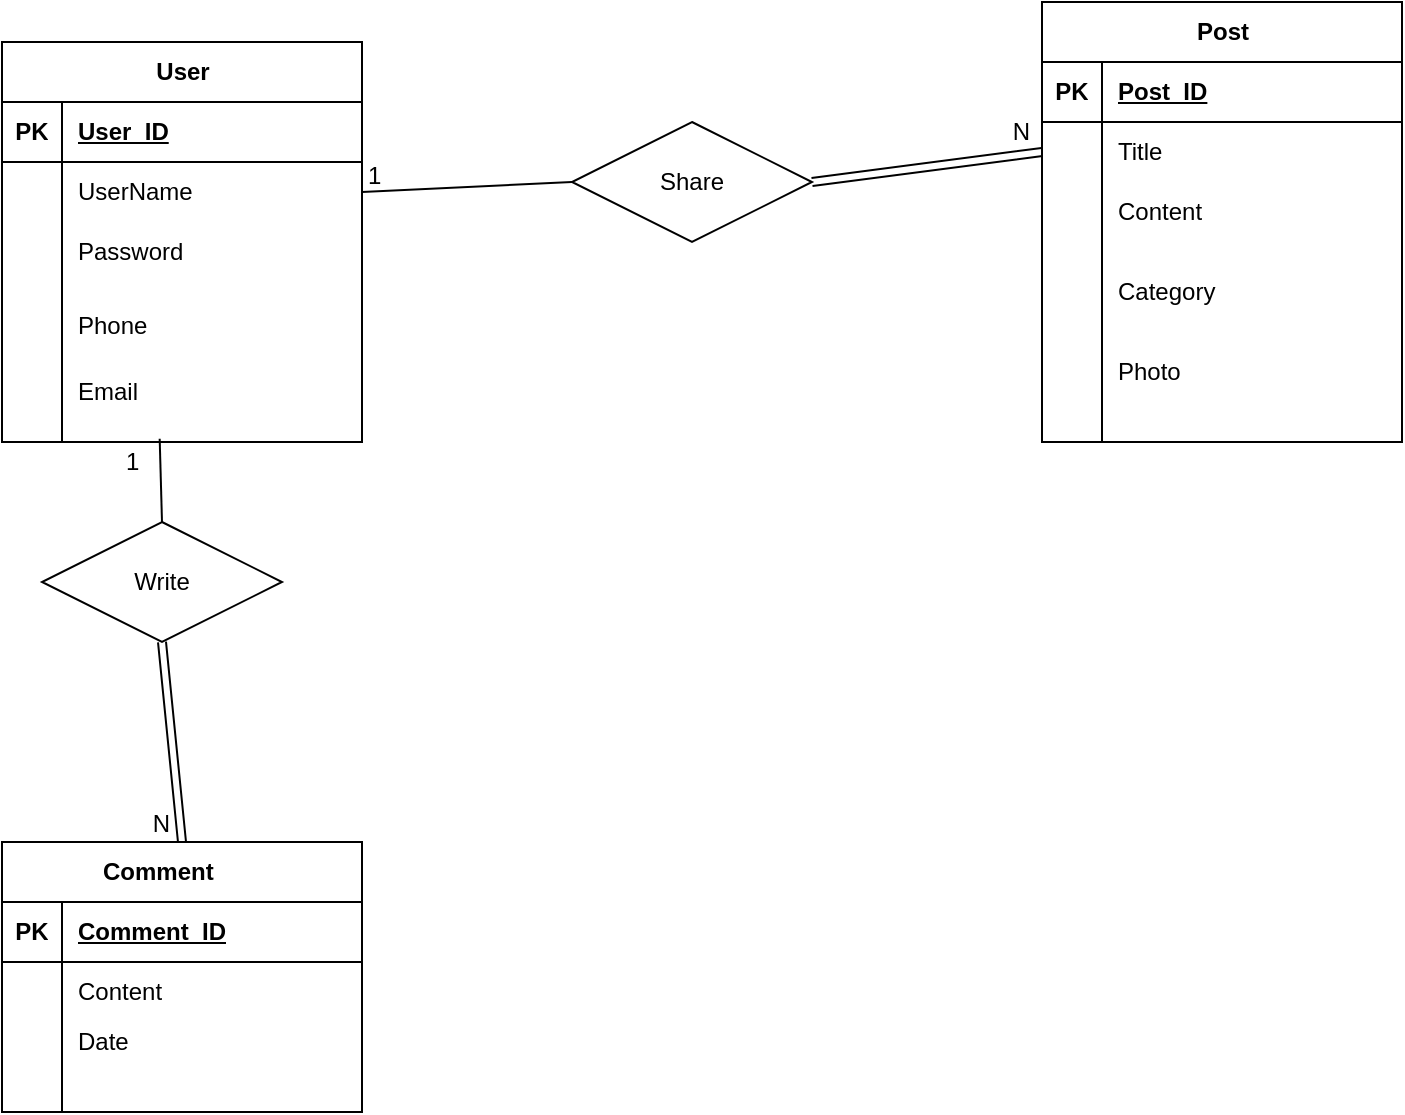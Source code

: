 <mxfile version="24.0.4" type="device">
  <diagram id="R2lEEEUBdFMjLlhIrx00" name="Page-1">
    <mxGraphModel dx="1050" dy="621" grid="1" gridSize="10" guides="1" tooltips="1" connect="1" arrows="1" fold="1" page="1" pageScale="1" pageWidth="850" pageHeight="1100" math="0" shadow="0" extFonts="Permanent Marker^https://fonts.googleapis.com/css?family=Permanent+Marker">
      <root>
        <mxCell id="0" />
        <mxCell id="1" parent="0" />
        <mxCell id="hCJw4nA1il6jljmYPLVk-13" value="User" style="shape=table;startSize=30;container=1;collapsible=1;childLayout=tableLayout;fixedRows=1;rowLines=0;fontStyle=1;align=center;resizeLast=1;html=1;" parent="1" vertex="1">
          <mxGeometry x="80" y="270" width="180" height="200" as="geometry" />
        </mxCell>
        <mxCell id="hCJw4nA1il6jljmYPLVk-14" value="" style="shape=tableRow;horizontal=0;startSize=0;swimlaneHead=0;swimlaneBody=0;fillColor=none;collapsible=0;dropTarget=0;points=[[0,0.5],[1,0.5]];portConstraint=eastwest;top=0;left=0;right=0;bottom=1;" parent="hCJw4nA1il6jljmYPLVk-13" vertex="1">
          <mxGeometry y="30" width="180" height="30" as="geometry" />
        </mxCell>
        <mxCell id="hCJw4nA1il6jljmYPLVk-15" value="PK" style="shape=partialRectangle;connectable=0;fillColor=none;top=0;left=0;bottom=0;right=0;fontStyle=1;overflow=hidden;whiteSpace=wrap;html=1;" parent="hCJw4nA1il6jljmYPLVk-14" vertex="1">
          <mxGeometry width="30" height="30" as="geometry">
            <mxRectangle width="30" height="30" as="alternateBounds" />
          </mxGeometry>
        </mxCell>
        <mxCell id="hCJw4nA1il6jljmYPLVk-16" value="User_ID&lt;span style=&quot;white-space: pre;&quot;&gt;&#x9;&lt;/span&gt;" style="shape=partialRectangle;connectable=0;fillColor=none;top=0;left=0;bottom=0;right=0;align=left;spacingLeft=6;fontStyle=5;overflow=hidden;whiteSpace=wrap;html=1;" parent="hCJw4nA1il6jljmYPLVk-14" vertex="1">
          <mxGeometry x="30" width="150" height="30" as="geometry">
            <mxRectangle width="150" height="30" as="alternateBounds" />
          </mxGeometry>
        </mxCell>
        <mxCell id="hCJw4nA1il6jljmYPLVk-17" value="" style="shape=tableRow;horizontal=0;startSize=0;swimlaneHead=0;swimlaneBody=0;fillColor=none;collapsible=0;dropTarget=0;points=[[0,0.5],[1,0.5]];portConstraint=eastwest;top=0;left=0;right=0;bottom=0;" parent="hCJw4nA1il6jljmYPLVk-13" vertex="1">
          <mxGeometry y="60" width="180" height="30" as="geometry" />
        </mxCell>
        <mxCell id="hCJw4nA1il6jljmYPLVk-18" value="" style="shape=partialRectangle;connectable=0;fillColor=none;top=0;left=0;bottom=0;right=0;editable=1;overflow=hidden;whiteSpace=wrap;html=1;" parent="hCJw4nA1il6jljmYPLVk-17" vertex="1">
          <mxGeometry width="30" height="30" as="geometry">
            <mxRectangle width="30" height="30" as="alternateBounds" />
          </mxGeometry>
        </mxCell>
        <mxCell id="hCJw4nA1il6jljmYPLVk-19" value="UserName&lt;span style=&quot;white-space: pre;&quot;&gt;&#x9;&lt;/span&gt;" style="shape=partialRectangle;connectable=0;fillColor=none;top=0;left=0;bottom=0;right=0;align=left;spacingLeft=6;overflow=hidden;whiteSpace=wrap;html=1;" parent="hCJw4nA1il6jljmYPLVk-17" vertex="1">
          <mxGeometry x="30" width="150" height="30" as="geometry">
            <mxRectangle width="150" height="30" as="alternateBounds" />
          </mxGeometry>
        </mxCell>
        <mxCell id="hCJw4nA1il6jljmYPLVk-20" value="" style="shape=tableRow;horizontal=0;startSize=0;swimlaneHead=0;swimlaneBody=0;fillColor=none;collapsible=0;dropTarget=0;points=[[0,0.5],[1,0.5]];portConstraint=eastwest;top=0;left=0;right=0;bottom=0;" parent="hCJw4nA1il6jljmYPLVk-13" vertex="1">
          <mxGeometry y="90" width="180" height="30" as="geometry" />
        </mxCell>
        <mxCell id="hCJw4nA1il6jljmYPLVk-21" value="" style="shape=partialRectangle;connectable=0;fillColor=none;top=0;left=0;bottom=0;right=0;editable=1;overflow=hidden;whiteSpace=wrap;html=1;" parent="hCJw4nA1il6jljmYPLVk-20" vertex="1">
          <mxGeometry width="30" height="30" as="geometry">
            <mxRectangle width="30" height="30" as="alternateBounds" />
          </mxGeometry>
        </mxCell>
        <mxCell id="hCJw4nA1il6jljmYPLVk-22" value="Password" style="shape=partialRectangle;connectable=0;fillColor=none;top=0;left=0;bottom=0;right=0;align=left;spacingLeft=6;overflow=hidden;whiteSpace=wrap;html=1;" parent="hCJw4nA1il6jljmYPLVk-20" vertex="1">
          <mxGeometry x="30" width="150" height="30" as="geometry">
            <mxRectangle width="150" height="30" as="alternateBounds" />
          </mxGeometry>
        </mxCell>
        <mxCell id="hCJw4nA1il6jljmYPLVk-23" value="" style="shape=tableRow;horizontal=0;startSize=0;swimlaneHead=0;swimlaneBody=0;fillColor=none;collapsible=0;dropTarget=0;points=[[0,0.5],[1,0.5]];portConstraint=eastwest;top=0;left=0;right=0;bottom=0;" parent="hCJw4nA1il6jljmYPLVk-13" vertex="1">
          <mxGeometry y="120" width="180" height="80" as="geometry" />
        </mxCell>
        <mxCell id="hCJw4nA1il6jljmYPLVk-24" value="" style="shape=partialRectangle;connectable=0;fillColor=none;top=0;left=0;bottom=0;right=0;editable=1;overflow=hidden;whiteSpace=wrap;html=1;" parent="hCJw4nA1il6jljmYPLVk-23" vertex="1">
          <mxGeometry width="30" height="80" as="geometry">
            <mxRectangle width="30" height="80" as="alternateBounds" />
          </mxGeometry>
        </mxCell>
        <mxCell id="hCJw4nA1il6jljmYPLVk-25" value="" style="shape=partialRectangle;connectable=0;fillColor=none;top=0;left=0;bottom=0;right=0;align=left;spacingLeft=6;overflow=hidden;whiteSpace=wrap;html=1;" parent="hCJw4nA1il6jljmYPLVk-23" vertex="1">
          <mxGeometry x="30" width="150" height="80" as="geometry">
            <mxRectangle width="150" height="80" as="alternateBounds" />
          </mxGeometry>
        </mxCell>
        <mxCell id="hCJw4nA1il6jljmYPLVk-26" value="Comment&lt;span style=&quot;white-space: pre;&quot;&gt;&#x9;&lt;/span&gt;" style="shape=table;startSize=30;container=1;collapsible=1;childLayout=tableLayout;fixedRows=1;rowLines=0;fontStyle=1;align=center;resizeLast=1;html=1;" parent="1" vertex="1">
          <mxGeometry x="80" y="670" width="180" height="135" as="geometry" />
        </mxCell>
        <mxCell id="hCJw4nA1il6jljmYPLVk-27" value="" style="shape=tableRow;horizontal=0;startSize=0;swimlaneHead=0;swimlaneBody=0;fillColor=none;collapsible=0;dropTarget=0;points=[[0,0.5],[1,0.5]];portConstraint=eastwest;top=0;left=0;right=0;bottom=1;" parent="hCJw4nA1il6jljmYPLVk-26" vertex="1">
          <mxGeometry y="30" width="180" height="30" as="geometry" />
        </mxCell>
        <mxCell id="hCJw4nA1il6jljmYPLVk-28" value="PK" style="shape=partialRectangle;connectable=0;fillColor=none;top=0;left=0;bottom=0;right=0;fontStyle=1;overflow=hidden;whiteSpace=wrap;html=1;" parent="hCJw4nA1il6jljmYPLVk-27" vertex="1">
          <mxGeometry width="30" height="30" as="geometry">
            <mxRectangle width="30" height="30" as="alternateBounds" />
          </mxGeometry>
        </mxCell>
        <mxCell id="hCJw4nA1il6jljmYPLVk-29" value="Comment_ID" style="shape=partialRectangle;connectable=0;fillColor=none;top=0;left=0;bottom=0;right=0;align=left;spacingLeft=6;fontStyle=5;overflow=hidden;whiteSpace=wrap;html=1;" parent="hCJw4nA1il6jljmYPLVk-27" vertex="1">
          <mxGeometry x="30" width="150" height="30" as="geometry">
            <mxRectangle width="150" height="30" as="alternateBounds" />
          </mxGeometry>
        </mxCell>
        <mxCell id="hCJw4nA1il6jljmYPLVk-30" value="" style="shape=tableRow;horizontal=0;startSize=0;swimlaneHead=0;swimlaneBody=0;fillColor=none;collapsible=0;dropTarget=0;points=[[0,0.5],[1,0.5]];portConstraint=eastwest;top=0;left=0;right=0;bottom=0;" parent="hCJw4nA1il6jljmYPLVk-26" vertex="1">
          <mxGeometry y="60" width="180" height="30" as="geometry" />
        </mxCell>
        <mxCell id="hCJw4nA1il6jljmYPLVk-31" value="" style="shape=partialRectangle;connectable=0;fillColor=none;top=0;left=0;bottom=0;right=0;editable=1;overflow=hidden;whiteSpace=wrap;html=1;" parent="hCJw4nA1il6jljmYPLVk-30" vertex="1">
          <mxGeometry width="30" height="30" as="geometry">
            <mxRectangle width="30" height="30" as="alternateBounds" />
          </mxGeometry>
        </mxCell>
        <mxCell id="hCJw4nA1il6jljmYPLVk-32" value="Content" style="shape=partialRectangle;connectable=0;fillColor=none;top=0;left=0;bottom=0;right=0;align=left;spacingLeft=6;overflow=hidden;whiteSpace=wrap;html=1;" parent="hCJw4nA1il6jljmYPLVk-30" vertex="1">
          <mxGeometry x="30" width="150" height="30" as="geometry">
            <mxRectangle width="150" height="30" as="alternateBounds" />
          </mxGeometry>
        </mxCell>
        <mxCell id="hCJw4nA1il6jljmYPLVk-33" value="" style="shape=tableRow;horizontal=0;startSize=0;swimlaneHead=0;swimlaneBody=0;fillColor=none;collapsible=0;dropTarget=0;points=[[0,0.5],[1,0.5]];portConstraint=eastwest;top=0;left=0;right=0;bottom=0;" parent="hCJw4nA1il6jljmYPLVk-26" vertex="1">
          <mxGeometry y="90" width="180" height="20" as="geometry" />
        </mxCell>
        <mxCell id="hCJw4nA1il6jljmYPLVk-34" value="" style="shape=partialRectangle;connectable=0;fillColor=none;top=0;left=0;bottom=0;right=0;editable=1;overflow=hidden;whiteSpace=wrap;html=1;" parent="hCJw4nA1il6jljmYPLVk-33" vertex="1">
          <mxGeometry width="30" height="20" as="geometry">
            <mxRectangle width="30" height="20" as="alternateBounds" />
          </mxGeometry>
        </mxCell>
        <mxCell id="hCJw4nA1il6jljmYPLVk-35" value="Date" style="shape=partialRectangle;connectable=0;fillColor=none;top=0;left=0;bottom=0;right=0;align=left;spacingLeft=6;overflow=hidden;whiteSpace=wrap;html=1;" parent="hCJw4nA1il6jljmYPLVk-33" vertex="1">
          <mxGeometry x="30" width="150" height="20" as="geometry">
            <mxRectangle width="150" height="20" as="alternateBounds" />
          </mxGeometry>
        </mxCell>
        <mxCell id="hCJw4nA1il6jljmYPLVk-36" value="" style="shape=tableRow;horizontal=0;startSize=0;swimlaneHead=0;swimlaneBody=0;fillColor=none;collapsible=0;dropTarget=0;points=[[0,0.5],[1,0.5]];portConstraint=eastwest;top=0;left=0;right=0;bottom=0;" parent="hCJw4nA1il6jljmYPLVk-26" vertex="1">
          <mxGeometry y="110" width="180" height="25" as="geometry" />
        </mxCell>
        <mxCell id="hCJw4nA1il6jljmYPLVk-37" value="" style="shape=partialRectangle;connectable=0;fillColor=none;top=0;left=0;bottom=0;right=0;editable=1;overflow=hidden;whiteSpace=wrap;html=1;" parent="hCJw4nA1il6jljmYPLVk-36" vertex="1">
          <mxGeometry width="30" height="25" as="geometry">
            <mxRectangle width="30" height="25" as="alternateBounds" />
          </mxGeometry>
        </mxCell>
        <mxCell id="hCJw4nA1il6jljmYPLVk-38" value="" style="shape=partialRectangle;connectable=0;fillColor=none;top=0;left=0;bottom=0;right=0;align=left;spacingLeft=6;overflow=hidden;whiteSpace=wrap;html=1;" parent="hCJw4nA1il6jljmYPLVk-36" vertex="1">
          <mxGeometry x="30" width="150" height="25" as="geometry">
            <mxRectangle width="150" height="25" as="alternateBounds" />
          </mxGeometry>
        </mxCell>
        <mxCell id="hCJw4nA1il6jljmYPLVk-57" value="Post" style="shape=table;startSize=30;container=1;collapsible=1;childLayout=tableLayout;fixedRows=1;rowLines=0;fontStyle=1;align=center;resizeLast=1;html=1;" parent="1" vertex="1">
          <mxGeometry x="600" y="250" width="180" height="220" as="geometry" />
        </mxCell>
        <mxCell id="hCJw4nA1il6jljmYPLVk-58" value="" style="shape=tableRow;horizontal=0;startSize=0;swimlaneHead=0;swimlaneBody=0;fillColor=none;collapsible=0;dropTarget=0;points=[[0,0.5],[1,0.5]];portConstraint=eastwest;top=0;left=0;right=0;bottom=1;" parent="hCJw4nA1il6jljmYPLVk-57" vertex="1">
          <mxGeometry y="30" width="180" height="30" as="geometry" />
        </mxCell>
        <mxCell id="hCJw4nA1il6jljmYPLVk-59" value="PK" style="shape=partialRectangle;connectable=0;fillColor=none;top=0;left=0;bottom=0;right=0;fontStyle=1;overflow=hidden;whiteSpace=wrap;html=1;" parent="hCJw4nA1il6jljmYPLVk-58" vertex="1">
          <mxGeometry width="30" height="30" as="geometry">
            <mxRectangle width="30" height="30" as="alternateBounds" />
          </mxGeometry>
        </mxCell>
        <mxCell id="hCJw4nA1il6jljmYPLVk-60" value="Post_ID" style="shape=partialRectangle;connectable=0;fillColor=none;top=0;left=0;bottom=0;right=0;align=left;spacingLeft=6;fontStyle=5;overflow=hidden;whiteSpace=wrap;html=1;" parent="hCJw4nA1il6jljmYPLVk-58" vertex="1">
          <mxGeometry x="30" width="150" height="30" as="geometry">
            <mxRectangle width="150" height="30" as="alternateBounds" />
          </mxGeometry>
        </mxCell>
        <mxCell id="hCJw4nA1il6jljmYPLVk-61" value="" style="shape=tableRow;horizontal=0;startSize=0;swimlaneHead=0;swimlaneBody=0;fillColor=none;collapsible=0;dropTarget=0;points=[[0,0.5],[1,0.5]];portConstraint=eastwest;top=0;left=0;right=0;bottom=0;" parent="hCJw4nA1il6jljmYPLVk-57" vertex="1">
          <mxGeometry y="60" width="180" height="30" as="geometry" />
        </mxCell>
        <mxCell id="hCJw4nA1il6jljmYPLVk-62" value="" style="shape=partialRectangle;connectable=0;fillColor=none;top=0;left=0;bottom=0;right=0;editable=1;overflow=hidden;whiteSpace=wrap;html=1;" parent="hCJw4nA1il6jljmYPLVk-61" vertex="1">
          <mxGeometry width="30" height="30" as="geometry">
            <mxRectangle width="30" height="30" as="alternateBounds" />
          </mxGeometry>
        </mxCell>
        <mxCell id="hCJw4nA1il6jljmYPLVk-63" value="Title&lt;span style=&quot;white-space: pre;&quot;&gt;&#x9;&lt;/span&gt;" style="shape=partialRectangle;connectable=0;fillColor=none;top=0;left=0;bottom=0;right=0;align=left;spacingLeft=6;overflow=hidden;whiteSpace=wrap;html=1;" parent="hCJw4nA1il6jljmYPLVk-61" vertex="1">
          <mxGeometry x="30" width="150" height="30" as="geometry">
            <mxRectangle width="150" height="30" as="alternateBounds" />
          </mxGeometry>
        </mxCell>
        <mxCell id="hCJw4nA1il6jljmYPLVk-64" value="" style="shape=tableRow;horizontal=0;startSize=0;swimlaneHead=0;swimlaneBody=0;fillColor=none;collapsible=0;dropTarget=0;points=[[0,0.5],[1,0.5]];portConstraint=eastwest;top=0;left=0;right=0;bottom=0;" parent="hCJw4nA1il6jljmYPLVk-57" vertex="1">
          <mxGeometry y="90" width="180" height="30" as="geometry" />
        </mxCell>
        <mxCell id="hCJw4nA1il6jljmYPLVk-65" value="" style="shape=partialRectangle;connectable=0;fillColor=none;top=0;left=0;bottom=0;right=0;editable=1;overflow=hidden;whiteSpace=wrap;html=1;" parent="hCJw4nA1il6jljmYPLVk-64" vertex="1">
          <mxGeometry width="30" height="30" as="geometry">
            <mxRectangle width="30" height="30" as="alternateBounds" />
          </mxGeometry>
        </mxCell>
        <mxCell id="hCJw4nA1il6jljmYPLVk-66" value="Content" style="shape=partialRectangle;connectable=0;fillColor=none;top=0;left=0;bottom=0;right=0;align=left;spacingLeft=6;overflow=hidden;whiteSpace=wrap;html=1;" parent="hCJw4nA1il6jljmYPLVk-64" vertex="1">
          <mxGeometry x="30" width="150" height="30" as="geometry">
            <mxRectangle width="150" height="30" as="alternateBounds" />
          </mxGeometry>
        </mxCell>
        <mxCell id="hCJw4nA1il6jljmYPLVk-67" value="" style="shape=tableRow;horizontal=0;startSize=0;swimlaneHead=0;swimlaneBody=0;fillColor=none;collapsible=0;dropTarget=0;points=[[0,0.5],[1,0.5]];portConstraint=eastwest;top=0;left=0;right=0;bottom=0;" parent="hCJw4nA1il6jljmYPLVk-57" vertex="1">
          <mxGeometry y="120" width="180" height="100" as="geometry" />
        </mxCell>
        <mxCell id="hCJw4nA1il6jljmYPLVk-68" value="" style="shape=partialRectangle;connectable=0;fillColor=none;top=0;left=0;bottom=0;right=0;editable=1;overflow=hidden;whiteSpace=wrap;html=1;" parent="hCJw4nA1il6jljmYPLVk-67" vertex="1">
          <mxGeometry width="30" height="100" as="geometry">
            <mxRectangle width="30" height="100" as="alternateBounds" />
          </mxGeometry>
        </mxCell>
        <mxCell id="hCJw4nA1il6jljmYPLVk-69" value="" style="shape=partialRectangle;connectable=0;fillColor=none;top=0;left=0;bottom=0;right=0;align=left;spacingLeft=6;overflow=hidden;whiteSpace=wrap;html=1;" parent="hCJw4nA1il6jljmYPLVk-67" vertex="1">
          <mxGeometry x="30" width="150" height="100" as="geometry">
            <mxRectangle width="150" height="100" as="alternateBounds" />
          </mxGeometry>
        </mxCell>
        <mxCell id="hCJw4nA1il6jljmYPLVk-83" value="Write" style="shape=rhombus;perimeter=rhombusPerimeter;whiteSpace=wrap;html=1;align=center;" parent="1" vertex="1">
          <mxGeometry x="100" y="510" width="120" height="60" as="geometry" />
        </mxCell>
        <mxCell id="hCJw4nA1il6jljmYPLVk-85" value="" style="endArrow=none;html=1;rounded=0;exitX=0.438;exitY=0.98;exitDx=0;exitDy=0;exitPerimeter=0;entryX=0.5;entryY=0;entryDx=0;entryDy=0;" parent="1" source="hCJw4nA1il6jljmYPLVk-23" target="hCJw4nA1il6jljmYPLVk-83" edge="1">
          <mxGeometry relative="1" as="geometry">
            <mxPoint x="120" y="470" as="sourcePoint" />
            <mxPoint x="280" y="470" as="targetPoint" />
          </mxGeometry>
        </mxCell>
        <mxCell id="hCJw4nA1il6jljmYPLVk-86" value="1" style="resizable=0;html=1;whiteSpace=wrap;align=left;verticalAlign=bottom;" parent="hCJw4nA1il6jljmYPLVk-85" connectable="0" vertex="1">
          <mxGeometry x="-1" relative="1" as="geometry">
            <mxPoint x="-19" y="20" as="offset" />
          </mxGeometry>
        </mxCell>
        <mxCell id="hCJw4nA1il6jljmYPLVk-90" value="" style="shape=link;html=1;rounded=0;exitX=0.5;exitY=1;exitDx=0;exitDy=0;entryX=0.5;entryY=0;entryDx=0;entryDy=0;" parent="1" source="hCJw4nA1il6jljmYPLVk-83" target="hCJw4nA1il6jljmYPLVk-26" edge="1">
          <mxGeometry relative="1" as="geometry">
            <mxPoint x="170" y="614.5" as="sourcePoint" />
            <mxPoint x="330" y="614.5" as="targetPoint" />
          </mxGeometry>
        </mxCell>
        <mxCell id="hCJw4nA1il6jljmYPLVk-91" value="N" style="resizable=0;html=1;whiteSpace=wrap;align=right;verticalAlign=bottom;" parent="hCJw4nA1il6jljmYPLVk-90" connectable="0" vertex="1">
          <mxGeometry x="1" relative="1" as="geometry">
            <mxPoint x="-5" y="-1" as="offset" />
          </mxGeometry>
        </mxCell>
        <mxCell id="hCJw4nA1il6jljmYPLVk-92" value="Share" style="shape=rhombus;perimeter=rhombusPerimeter;whiteSpace=wrap;html=1;align=center;" parent="1" vertex="1">
          <mxGeometry x="365" y="310" width="120" height="60" as="geometry" />
        </mxCell>
        <mxCell id="hCJw4nA1il6jljmYPLVk-95" value="" style="endArrow=none;html=1;rounded=0;exitX=1;exitY=0.5;exitDx=0;exitDy=0;entryX=0;entryY=0.5;entryDx=0;entryDy=0;" parent="1" source="hCJw4nA1il6jljmYPLVk-17" target="hCJw4nA1il6jljmYPLVk-92" edge="1">
          <mxGeometry relative="1" as="geometry">
            <mxPoint x="300" y="360" as="sourcePoint" />
            <mxPoint x="301" y="460" as="targetPoint" />
          </mxGeometry>
        </mxCell>
        <mxCell id="hCJw4nA1il6jljmYPLVk-96" value="1" style="resizable=0;html=1;whiteSpace=wrap;align=left;verticalAlign=bottom;" parent="hCJw4nA1il6jljmYPLVk-95" connectable="0" vertex="1">
          <mxGeometry x="-1" relative="1" as="geometry">
            <mxPoint x="1" as="offset" />
          </mxGeometry>
        </mxCell>
        <mxCell id="hCJw4nA1il6jljmYPLVk-97" value="" style="shape=link;html=1;rounded=0;exitX=1;exitY=0.5;exitDx=0;exitDy=0;entryX=0;entryY=0.5;entryDx=0;entryDy=0;" parent="1" source="hCJw4nA1il6jljmYPLVk-92" target="hCJw4nA1il6jljmYPLVk-61" edge="1">
          <mxGeometry relative="1" as="geometry">
            <mxPoint x="550" y="340" as="sourcePoint" />
            <mxPoint x="550" y="440" as="targetPoint" />
          </mxGeometry>
        </mxCell>
        <mxCell id="hCJw4nA1il6jljmYPLVk-98" value="N" style="resizable=0;html=1;whiteSpace=wrap;align=right;verticalAlign=bottom;" parent="hCJw4nA1il6jljmYPLVk-97" connectable="0" vertex="1">
          <mxGeometry x="1" relative="1" as="geometry">
            <mxPoint x="-5" y="-1" as="offset" />
          </mxGeometry>
        </mxCell>
        <mxCell id="bpqaf_vbx2qRqoVR_9-I-1" value="" style="shape=tableRow;horizontal=0;startSize=0;swimlaneHead=0;swimlaneBody=0;fillColor=none;collapsible=0;dropTarget=0;points=[[0,0.5],[1,0.5]];portConstraint=eastwest;top=0;left=0;right=0;bottom=0;" vertex="1" parent="1">
          <mxGeometry x="80" y="390" width="180" height="30" as="geometry" />
        </mxCell>
        <mxCell id="bpqaf_vbx2qRqoVR_9-I-2" value="" style="shape=partialRectangle;connectable=0;fillColor=none;top=0;left=0;bottom=0;right=0;editable=1;overflow=hidden;whiteSpace=wrap;html=1;" vertex="1" parent="bpqaf_vbx2qRqoVR_9-I-1">
          <mxGeometry width="30" height="30" as="geometry">
            <mxRectangle width="30" height="30" as="alternateBounds" />
          </mxGeometry>
        </mxCell>
        <mxCell id="bpqaf_vbx2qRqoVR_9-I-3" value="Phone" style="shape=partialRectangle;connectable=0;fillColor=none;top=0;left=0;bottom=0;right=0;align=left;spacingLeft=6;overflow=hidden;whiteSpace=wrap;html=1;" vertex="1" parent="bpqaf_vbx2qRqoVR_9-I-1">
          <mxGeometry x="30" y="7" width="150" height="30" as="geometry">
            <mxRectangle width="150" height="30" as="alternateBounds" />
          </mxGeometry>
        </mxCell>
        <mxCell id="bpqaf_vbx2qRqoVR_9-I-4" value="Email" style="shape=partialRectangle;connectable=0;fillColor=none;top=0;left=0;bottom=0;right=0;align=left;spacingLeft=6;overflow=hidden;whiteSpace=wrap;html=1;" vertex="1" parent="1">
          <mxGeometry x="110" y="430" width="150" height="30" as="geometry">
            <mxRectangle width="150" height="30" as="alternateBounds" />
          </mxGeometry>
        </mxCell>
        <mxCell id="bpqaf_vbx2qRqoVR_9-I-5" value="Category" style="shape=partialRectangle;connectable=0;fillColor=none;top=0;left=0;bottom=0;right=0;align=left;spacingLeft=6;overflow=hidden;whiteSpace=wrap;html=1;" vertex="1" parent="1">
          <mxGeometry x="630" y="380" width="150" height="30" as="geometry">
            <mxRectangle width="150" height="30" as="alternateBounds" />
          </mxGeometry>
        </mxCell>
        <mxCell id="bpqaf_vbx2qRqoVR_9-I-6" value="Photo" style="shape=partialRectangle;connectable=0;fillColor=none;top=0;left=0;bottom=0;right=0;align=left;spacingLeft=6;overflow=hidden;whiteSpace=wrap;html=1;" vertex="1" parent="1">
          <mxGeometry x="630" y="420" width="150" height="30" as="geometry">
            <mxRectangle width="150" height="30" as="alternateBounds" />
          </mxGeometry>
        </mxCell>
      </root>
    </mxGraphModel>
  </diagram>
</mxfile>
